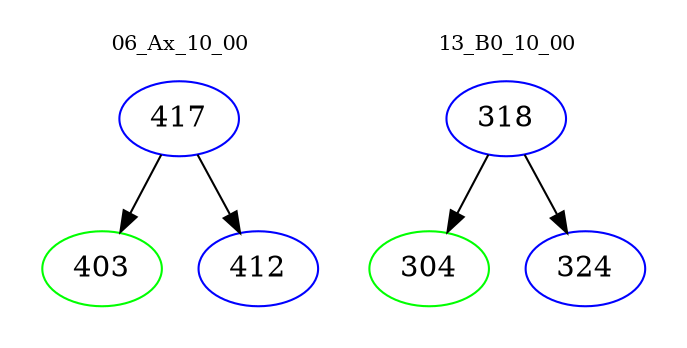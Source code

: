 digraph{
subgraph cluster_0 {
color = white
label = "06_Ax_10_00";
fontsize=10;
T0_417 [label="417", color="blue"]
T0_417 -> T0_403 [color="black"]
T0_403 [label="403", color="green"]
T0_417 -> T0_412 [color="black"]
T0_412 [label="412", color="blue"]
}
subgraph cluster_1 {
color = white
label = "13_B0_10_00";
fontsize=10;
T1_318 [label="318", color="blue"]
T1_318 -> T1_304 [color="black"]
T1_304 [label="304", color="green"]
T1_318 -> T1_324 [color="black"]
T1_324 [label="324", color="blue"]
}
}
